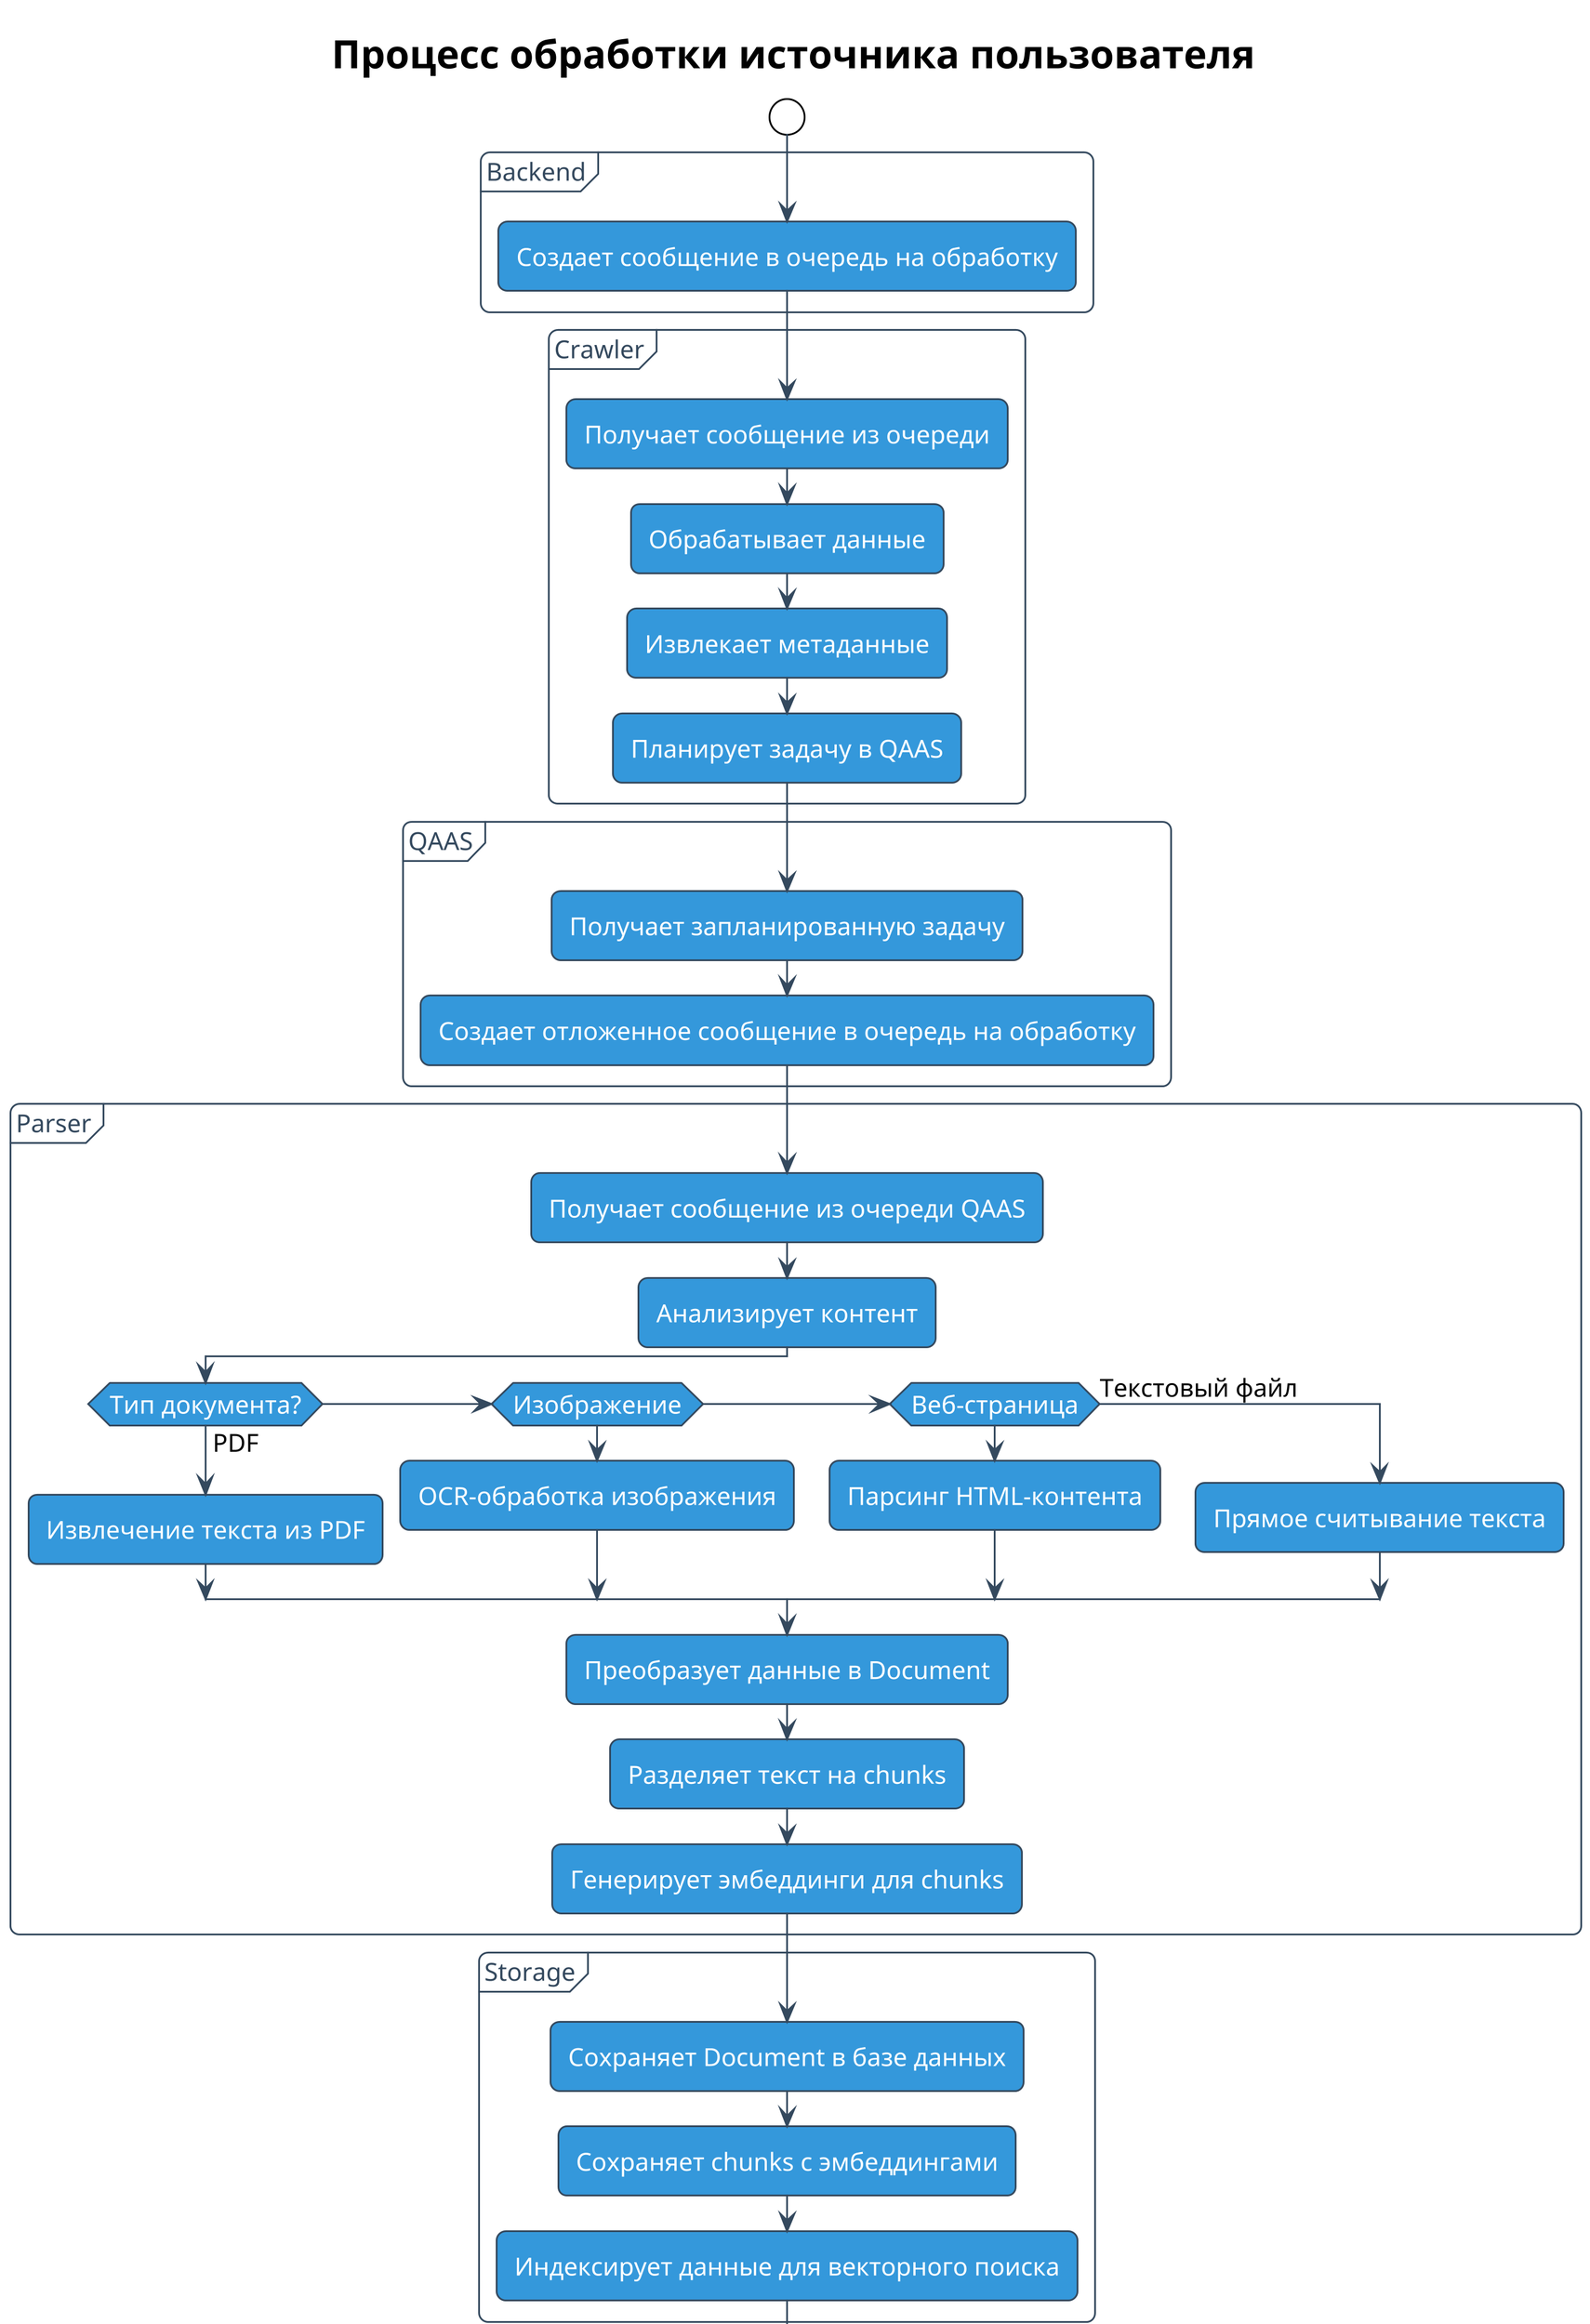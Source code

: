 @startuml Document Processing Workflow

!theme plain
skinparam backgroundColor white
skinparam handwritten false
skinparam defaultFontName Times New Roman
skinparam defaultFontSize 14
skinparam roundCorner 10
skinparam dpi 300

' Color palette
!define PRIMARY_COLOR #3498DB
!define SECONDARY_COLOR #2ECC71
!define ACCENT_COLOR #E74C3C
!define NEUTRAL_COLOR #95A5A6
!define DARK_COLOR #34495E

skinparam activity {
  BackgroundColor PRIMARY_COLOR
  BorderColor DARK_COLOR
  FontColor white
  ArrowColor DARK_COLOR
}

skinparam activityDiagram {
  StartColor ACCENT_COLOR
  EndColor ACCENT_COLOR
}

skinparam partition {
  BackgroundColor white
  BorderColor DARK_COLOR
  FontColor DARK_COLOR
}

title Процесс обработки источника пользователя

start

partition "Backend" {
  :Создает сообщение в очередь на обработку;
}

partition "Crawler" {
  :Получает сообщение из очереди;
  :Обрабатывает данные;
  :Извлекает метаданные;
  :Планирует задачу в QAAS;
}

partition "QAAS" {
  :Получает запланированную задачу;
  :Создает отложенное сообщение в очередь на обработку;
}

partition "Parser" {
  :Получает сообщение из очереди QAAS;
  :Анализирует контент;
  
  if (Тип документа?) then (PDF)
    :Извлечение текста из PDF;
  elseif (Изображение) then
    :OCR-обработка изображения;
  elseif (Веб-страница) then
    :Парсинг HTML-контента;
  else (Текстовый файл)
    :Прямое считывание текста;
  endif
  
  :Преобразует данные в Document;
  :Разделяет текст на chunks;
  :Генерирует эмбеддинги для chunks;
}

partition "Storage" {
  :Сохраняет Document в базе данных;
  :Сохраняет chunks с эмбеддингами;
  :Индексирует данные для векторного поиска;
}

stop

footer  v0.1

@enduml